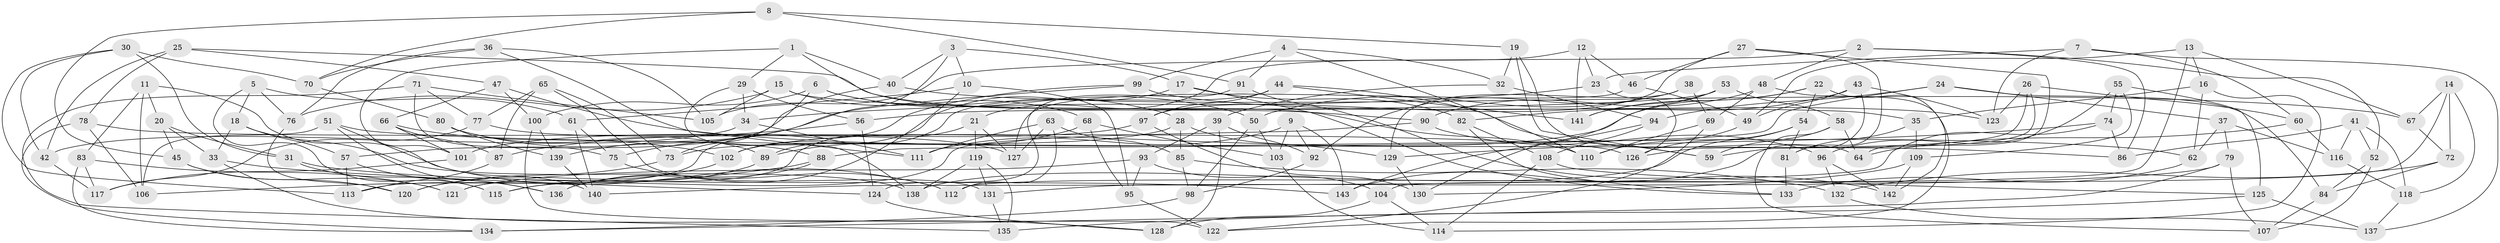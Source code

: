 // Generated by graph-tools (version 1.1) at 2025/27/03/09/25 03:27:02]
// undirected, 143 vertices, 286 edges
graph export_dot {
graph [start="1"]
  node [color=gray90,style=filled];
  1;
  2;
  3;
  4;
  5;
  6;
  7;
  8;
  9;
  10;
  11;
  12;
  13;
  14;
  15;
  16;
  17;
  18;
  19;
  20;
  21;
  22;
  23;
  24;
  25;
  26;
  27;
  28;
  29;
  30;
  31;
  32;
  33;
  34;
  35;
  36;
  37;
  38;
  39;
  40;
  41;
  42;
  43;
  44;
  45;
  46;
  47;
  48;
  49;
  50;
  51;
  52;
  53;
  54;
  55;
  56;
  57;
  58;
  59;
  60;
  61;
  62;
  63;
  64;
  65;
  66;
  67;
  68;
  69;
  70;
  71;
  72;
  73;
  74;
  75;
  76;
  77;
  78;
  79;
  80;
  81;
  82;
  83;
  84;
  85;
  86;
  87;
  88;
  89;
  90;
  91;
  92;
  93;
  94;
  95;
  96;
  97;
  98;
  99;
  100;
  101;
  102;
  103;
  104;
  105;
  106;
  107;
  108;
  109;
  110;
  111;
  112;
  113;
  114;
  115;
  116;
  117;
  118;
  119;
  120;
  121;
  122;
  123;
  124;
  125;
  126;
  127;
  128;
  129;
  130;
  131;
  132;
  133;
  134;
  135;
  136;
  137;
  138;
  139;
  140;
  141;
  142;
  143;
  1 -- 40;
  1 -- 110;
  1 -- 29;
  1 -- 101;
  2 -- 86;
  2 -- 52;
  2 -- 105;
  2 -- 48;
  3 -- 17;
  3 -- 75;
  3 -- 40;
  3 -- 10;
  4 -- 110;
  4 -- 32;
  4 -- 99;
  4 -- 91;
  5 -- 18;
  5 -- 61;
  5 -- 76;
  5 -- 115;
  6 -- 50;
  6 -- 100;
  6 -- 73;
  6 -- 28;
  7 -- 23;
  7 -- 137;
  7 -- 60;
  7 -- 123;
  8 -- 19;
  8 -- 45;
  8 -- 91;
  8 -- 70;
  9 -- 111;
  9 -- 143;
  9 -- 103;
  9 -- 92;
  10 -- 61;
  10 -- 136;
  10 -- 95;
  11 -- 112;
  11 -- 20;
  11 -- 83;
  11 -- 106;
  12 -- 23;
  12 -- 141;
  12 -- 21;
  12 -- 46;
  13 -- 67;
  13 -- 49;
  13 -- 104;
  13 -- 16;
  14 -- 112;
  14 -- 67;
  14 -- 118;
  14 -- 72;
  15 -- 76;
  15 -- 68;
  15 -- 35;
  15 -- 105;
  16 -- 114;
  16 -- 62;
  16 -- 35;
  17 -- 133;
  17 -- 82;
  17 -- 102;
  18 -- 57;
  18 -- 138;
  18 -- 33;
  19 -- 32;
  19 -- 64;
  19 -- 59;
  20 -- 33;
  20 -- 31;
  20 -- 45;
  21 -- 127;
  21 -- 121;
  21 -- 119;
  22 -- 142;
  22 -- 141;
  22 -- 102;
  22 -- 54;
  23 -- 126;
  23 -- 34;
  24 -- 84;
  24 -- 94;
  24 -- 88;
  24 -- 37;
  25 -- 47;
  25 -- 90;
  25 -- 78;
  25 -- 42;
  26 -- 60;
  26 -- 126;
  26 -- 59;
  26 -- 123;
  27 -- 46;
  27 -- 97;
  27 -- 81;
  27 -- 64;
  28 -- 73;
  28 -- 129;
  28 -- 85;
  29 -- 56;
  29 -- 138;
  29 -- 34;
  30 -- 42;
  30 -- 113;
  30 -- 31;
  30 -- 70;
  31 -- 115;
  31 -- 143;
  32 -- 39;
  32 -- 94;
  33 -- 124;
  33 -- 128;
  34 -- 111;
  34 -- 42;
  35 -- 109;
  35 -- 81;
  36 -- 70;
  36 -- 111;
  36 -- 105;
  36 -- 76;
  37 -- 116;
  37 -- 62;
  37 -- 79;
  38 -- 50;
  38 -- 92;
  38 -- 69;
  38 -- 129;
  39 -- 93;
  39 -- 92;
  39 -- 128;
  40 -- 67;
  40 -- 57;
  41 -- 118;
  41 -- 52;
  41 -- 116;
  41 -- 86;
  42 -- 117;
  43 -- 82;
  43 -- 49;
  43 -- 143;
  43 -- 123;
  44 -- 97;
  44 -- 141;
  44 -- 89;
  44 -- 59;
  45 -- 120;
  45 -- 121;
  46 -- 49;
  46 -- 127;
  47 -- 66;
  47 -- 62;
  47 -- 100;
  48 -- 90;
  48 -- 122;
  48 -- 69;
  49 -- 110;
  50 -- 98;
  50 -- 103;
  51 -- 136;
  51 -- 86;
  51 -- 106;
  51 -- 140;
  52 -- 107;
  52 -- 84;
  53 -- 141;
  53 -- 130;
  53 -- 56;
  53 -- 58;
  54 -- 81;
  54 -- 126;
  54 -- 138;
  55 -- 125;
  55 -- 109;
  55 -- 96;
  55 -- 74;
  56 -- 87;
  56 -- 124;
  57 -- 136;
  57 -- 113;
  58 -- 59;
  58 -- 107;
  58 -- 64;
  60 -- 64;
  60 -- 116;
  61 -- 75;
  61 -- 140;
  62 -- 133;
  63 -- 111;
  63 -- 85;
  63 -- 127;
  63 -- 112;
  65 -- 87;
  65 -- 77;
  65 -- 73;
  65 -- 131;
  66 -- 101;
  66 -- 87;
  66 -- 102;
  67 -- 72;
  68 -- 103;
  68 -- 89;
  68 -- 95;
  69 -- 122;
  69 -- 110;
  70 -- 80;
  71 -- 135;
  71 -- 77;
  71 -- 75;
  71 -- 105;
  72 -- 132;
  72 -- 84;
  73 -- 120;
  74 -- 86;
  74 -- 140;
  74 -- 129;
  75 -- 112;
  76 -- 120;
  77 -- 127;
  77 -- 117;
  78 -- 134;
  78 -- 126;
  78 -- 106;
  79 -- 131;
  79 -- 107;
  79 -- 134;
  80 -- 139;
  80 -- 89;
  80 -- 88;
  81 -- 133;
  82 -- 133;
  82 -- 108;
  83 -- 121;
  83 -- 134;
  83 -- 117;
  84 -- 107;
  85 -- 98;
  85 -- 132;
  87 -- 113;
  88 -- 136;
  88 -- 106;
  89 -- 115;
  90 -- 96;
  90 -- 115;
  91 -- 124;
  91 -- 142;
  92 -- 98;
  93 -- 95;
  93 -- 104;
  93 -- 121;
  94 -- 108;
  94 -- 143;
  95 -- 122;
  96 -- 142;
  96 -- 132;
  97 -- 101;
  97 -- 130;
  98 -- 134;
  99 -- 139;
  99 -- 113;
  99 -- 123;
  100 -- 139;
  100 -- 122;
  101 -- 117;
  102 -- 120;
  103 -- 114;
  104 -- 128;
  104 -- 114;
  108 -- 114;
  108 -- 125;
  109 -- 130;
  109 -- 142;
  116 -- 118;
  118 -- 137;
  119 -- 131;
  119 -- 135;
  119 -- 138;
  124 -- 128;
  125 -- 137;
  125 -- 135;
  129 -- 130;
  131 -- 135;
  132 -- 137;
  139 -- 140;
}
